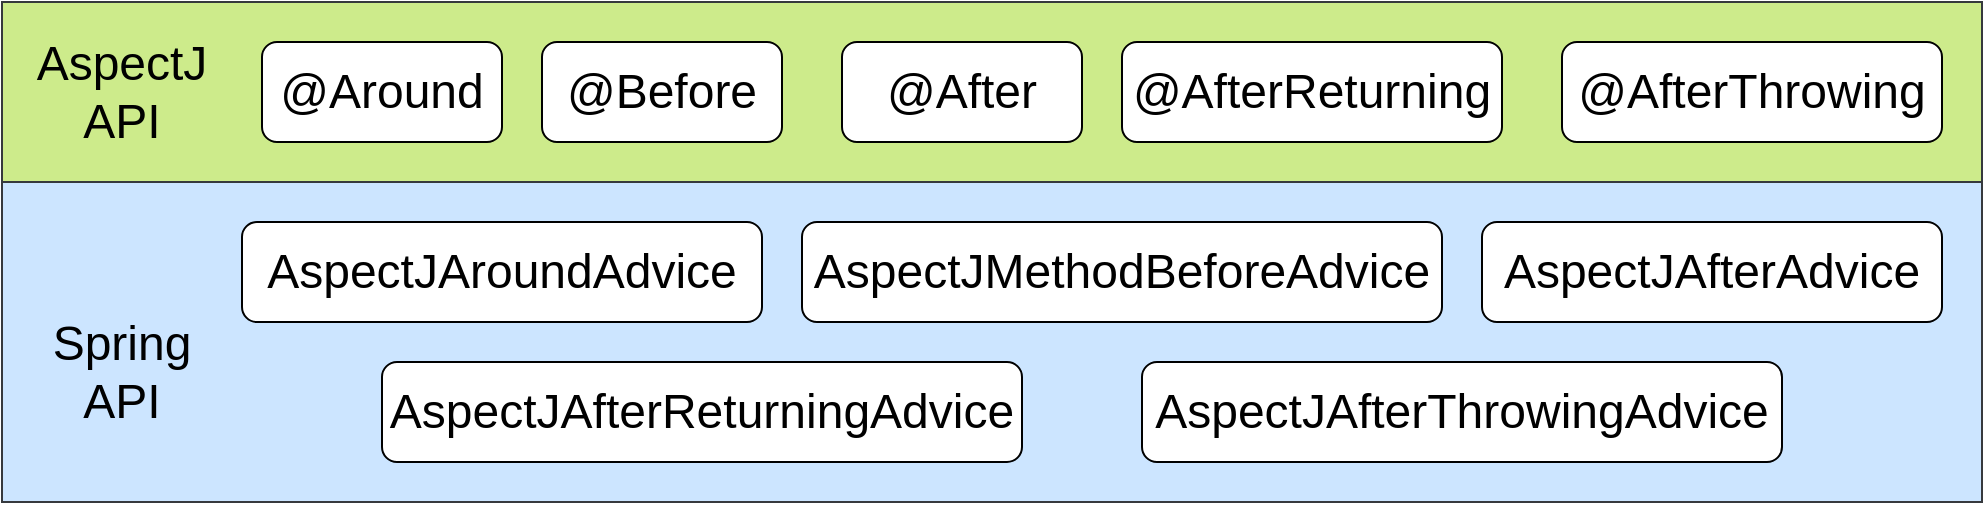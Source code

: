 <mxfile version="20.8.20" type="github">
  <diagram name="第 1 页" id="2eby7_EUMZsgkIJewPi7">
    <mxGraphModel dx="2261" dy="764" grid="1" gridSize="10" guides="1" tooltips="1" connect="1" arrows="1" fold="1" page="1" pageScale="1" pageWidth="827" pageHeight="1169" math="0" shadow="0">
      <root>
        <mxCell id="0" />
        <mxCell id="1" parent="0" />
        <mxCell id="wgSQVZFUaa1Q4gMYhKkH-2" value="" style="rounded=0;whiteSpace=wrap;html=1;fontSize=18;fillColor=#cdeb8b;strokeColor=#36393d;" vertex="1" parent="1">
          <mxGeometry x="-50" y="260" width="990" height="90" as="geometry" />
        </mxCell>
        <mxCell id="wgSQVZFUaa1Q4gMYhKkH-4" value="&lt;font style=&quot;font-size: 24px;&quot;&gt;@Around&lt;/font&gt;" style="rounded=1;whiteSpace=wrap;html=1;fontSize=18;" vertex="1" parent="1">
          <mxGeometry x="80" y="280" width="120" height="50" as="geometry" />
        </mxCell>
        <mxCell id="wgSQVZFUaa1Q4gMYhKkH-5" value="AspectJ&lt;br&gt;API" style="text;html=1;strokeColor=none;fillColor=none;align=center;verticalAlign=middle;whiteSpace=wrap;rounded=0;fontSize=24;" vertex="1" parent="1">
          <mxGeometry x="-40" y="280" width="100" height="50" as="geometry" />
        </mxCell>
        <mxCell id="wgSQVZFUaa1Q4gMYhKkH-6" value="&lt;font style=&quot;font-size: 24px;&quot;&gt;@Before&lt;/font&gt;" style="rounded=1;whiteSpace=wrap;html=1;fontSize=18;" vertex="1" parent="1">
          <mxGeometry x="220" y="280" width="120" height="50" as="geometry" />
        </mxCell>
        <mxCell id="wgSQVZFUaa1Q4gMYhKkH-7" value="&lt;font style=&quot;font-size: 24px;&quot;&gt;@After&lt;/font&gt;" style="rounded=1;whiteSpace=wrap;html=1;fontSize=18;" vertex="1" parent="1">
          <mxGeometry x="370" y="280" width="120" height="50" as="geometry" />
        </mxCell>
        <mxCell id="wgSQVZFUaa1Q4gMYhKkH-8" value="&lt;font style=&quot;font-size: 24px;&quot;&gt;@AfterReturning&lt;/font&gt;" style="rounded=1;whiteSpace=wrap;html=1;fontSize=18;" vertex="1" parent="1">
          <mxGeometry x="510" y="280" width="190" height="50" as="geometry" />
        </mxCell>
        <mxCell id="wgSQVZFUaa1Q4gMYhKkH-9" value="&lt;font style=&quot;font-size: 24px;&quot;&gt;@AfterThrowing&lt;/font&gt;" style="rounded=1;whiteSpace=wrap;html=1;fontSize=18;" vertex="1" parent="1">
          <mxGeometry x="730" y="280" width="190" height="50" as="geometry" />
        </mxCell>
        <mxCell id="wgSQVZFUaa1Q4gMYhKkH-10" value="" style="rounded=0;whiteSpace=wrap;html=1;fontSize=18;fillColor=#cce5ff;strokeColor=#36393d;" vertex="1" parent="1">
          <mxGeometry x="-50" y="350" width="990" height="160" as="geometry" />
        </mxCell>
        <mxCell id="wgSQVZFUaa1Q4gMYhKkH-11" value="Spring API" style="text;html=1;strokeColor=none;fillColor=none;align=center;verticalAlign=middle;whiteSpace=wrap;rounded=0;fontSize=24;" vertex="1" parent="1">
          <mxGeometry x="-40" y="420" width="100" height="50" as="geometry" />
        </mxCell>
        <mxCell id="wgSQVZFUaa1Q4gMYhKkH-12" value="&lt;font style=&quot;font-size: 24px;&quot;&gt;AspectJAroundAdvice&lt;/font&gt;" style="rounded=1;whiteSpace=wrap;html=1;fontSize=18;" vertex="1" parent="1">
          <mxGeometry x="70" y="370" width="260" height="50" as="geometry" />
        </mxCell>
        <mxCell id="wgSQVZFUaa1Q4gMYhKkH-14" value="&lt;font style=&quot;font-size: 24px;&quot;&gt;AspectJMethodBeforeAdvice&lt;/font&gt;" style="rounded=1;whiteSpace=wrap;html=1;fontSize=18;" vertex="1" parent="1">
          <mxGeometry x="350" y="370" width="320" height="50" as="geometry" />
        </mxCell>
        <mxCell id="wgSQVZFUaa1Q4gMYhKkH-15" value="&lt;font style=&quot;font-size: 24px;&quot;&gt;AspectJAfterAdvice&lt;/font&gt;" style="rounded=1;whiteSpace=wrap;html=1;fontSize=18;" vertex="1" parent="1">
          <mxGeometry x="690" y="370" width="230" height="50" as="geometry" />
        </mxCell>
        <mxCell id="wgSQVZFUaa1Q4gMYhKkH-16" value="&lt;font style=&quot;font-size: 24px;&quot;&gt;AspectJAfterReturningAdvice&lt;/font&gt;" style="rounded=1;whiteSpace=wrap;html=1;fontSize=18;" vertex="1" parent="1">
          <mxGeometry x="140" y="440" width="320" height="50" as="geometry" />
        </mxCell>
        <mxCell id="wgSQVZFUaa1Q4gMYhKkH-17" value="&lt;font style=&quot;font-size: 24px;&quot;&gt;AspectJAfterThrowingAdvice&lt;/font&gt;" style="rounded=1;whiteSpace=wrap;html=1;fontSize=18;" vertex="1" parent="1">
          <mxGeometry x="520" y="440" width="320" height="50" as="geometry" />
        </mxCell>
      </root>
    </mxGraphModel>
  </diagram>
</mxfile>
